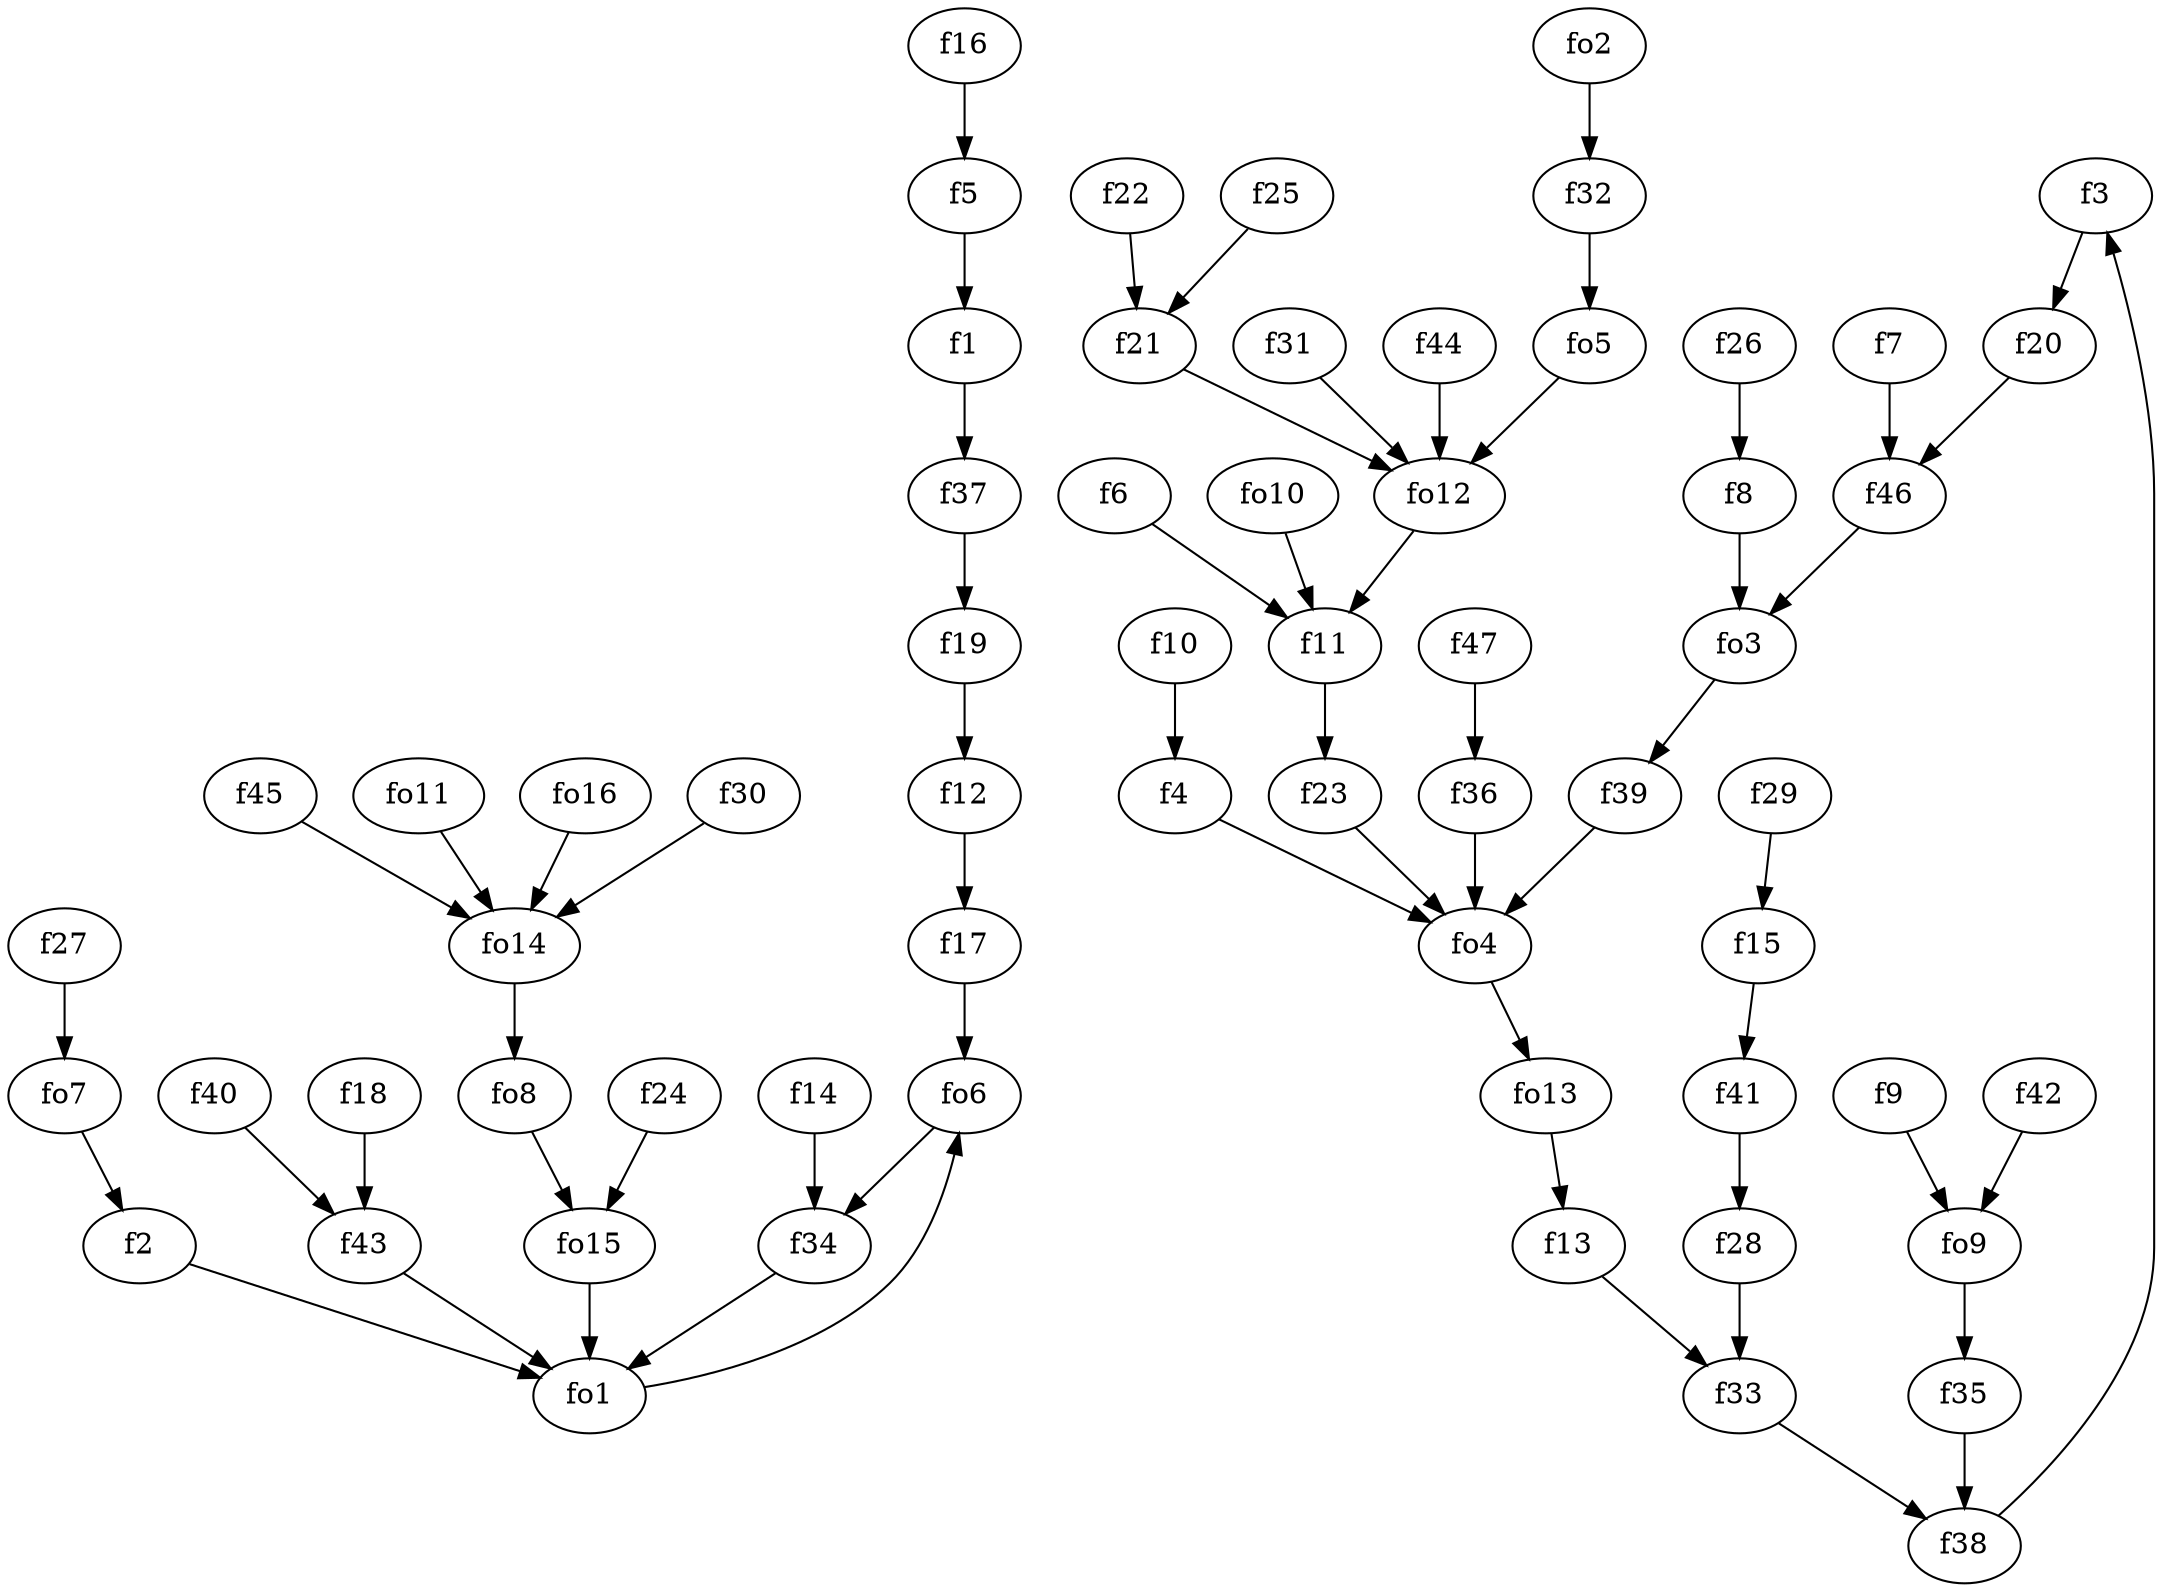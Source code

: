 strict digraph  {
f1;
f2;
f3;
f4;
f5;
f6;
f7;
f8;
f9;
f10;
f11;
f12;
f13;
f14;
f15;
f16;
f17;
f18;
f19;
f20;
f21;
f22;
f23;
f24;
f25;
f26;
f27;
f28;
f29;
f30;
f31;
f32;
f33;
f34;
f35;
f36;
f37;
f38;
f39;
f40;
f41;
f42;
f43;
f44;
f45;
f46;
f47;
fo1;
fo2;
fo3;
fo4;
fo5;
fo6;
fo7;
fo8;
fo9;
fo10;
fo11;
fo12;
fo13;
fo14;
fo15;
fo16;
f1 -> f37  [weight=2];
f2 -> fo1  [weight=2];
f3 -> f20  [weight=2];
f4 -> fo4  [weight=2];
f5 -> f1  [weight=2];
f6 -> f11  [weight=2];
f7 -> f46  [weight=2];
f8 -> fo3  [weight=2];
f9 -> fo9  [weight=2];
f10 -> f4  [weight=2];
f11 -> f23  [weight=2];
f12 -> f17  [weight=2];
f13 -> f33  [weight=2];
f14 -> f34  [weight=2];
f15 -> f41  [weight=2];
f16 -> f5  [weight=2];
f17 -> fo6  [weight=2];
f18 -> f43  [weight=2];
f19 -> f12  [weight=2];
f20 -> f46  [weight=2];
f21 -> fo12  [weight=2];
f22 -> f21  [weight=2];
f23 -> fo4  [weight=2];
f24 -> fo15  [weight=2];
f25 -> f21  [weight=2];
f26 -> f8  [weight=2];
f27 -> fo7  [weight=2];
f28 -> f33  [weight=2];
f29 -> f15  [weight=2];
f30 -> fo14  [weight=2];
f31 -> fo12  [weight=2];
f32 -> fo5  [weight=2];
f33 -> f38  [weight=2];
f34 -> fo1  [weight=2];
f35 -> f38  [weight=2];
f36 -> fo4  [weight=2];
f37 -> f19  [weight=2];
f38 -> f3  [weight=2];
f39 -> fo4  [weight=2];
f40 -> f43  [weight=2];
f41 -> f28  [weight=2];
f42 -> fo9  [weight=2];
f43 -> fo1  [weight=2];
f44 -> fo12  [weight=2];
f45 -> fo14  [weight=2];
f46 -> fo3  [weight=2];
f47 -> f36  [weight=2];
fo1 -> fo6  [weight=2];
fo2 -> f32  [weight=2];
fo3 -> f39  [weight=2];
fo4 -> fo13  [weight=2];
fo5 -> fo12  [weight=2];
fo6 -> f34  [weight=2];
fo7 -> f2  [weight=2];
fo8 -> fo15  [weight=2];
fo9 -> f35  [weight=2];
fo10 -> f11  [weight=2];
fo11 -> fo14  [weight=2];
fo12 -> f11  [weight=2];
fo13 -> f13  [weight=2];
fo14 -> fo8  [weight=2];
fo15 -> fo1  [weight=2];
fo16 -> fo14  [weight=2];
}

